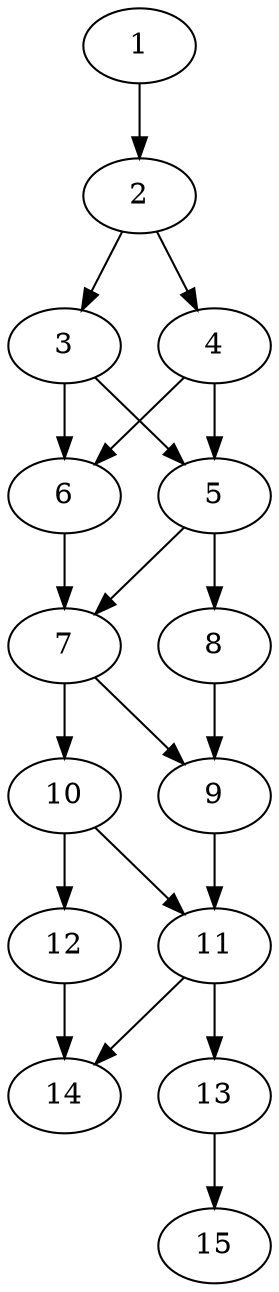 // DAG automatically generated by daggen at Thu Oct  3 13:59:27 2019
// ./daggen --dot -n 15 --ccr 0.4 --fat 0.3 --regular 0.5 --density 0.9 --mindata 5242880 --maxdata 52428800 
digraph G {
  1 [size="83376640", alpha="0.13", expect_size="33350656"] 
  1 -> 2 [size ="33350656"]
  2 [size="37544960", alpha="0.15", expect_size="15017984"] 
  2 -> 3 [size ="15017984"]
  2 -> 4 [size ="15017984"]
  3 [size="109283840", alpha="0.18", expect_size="43713536"] 
  3 -> 5 [size ="43713536"]
  3 -> 6 [size ="43713536"]
  4 [size="54983680", alpha="0.09", expect_size="21993472"] 
  4 -> 5 [size ="21993472"]
  4 -> 6 [size ="21993472"]
  5 [size="122662400", alpha="0.12", expect_size="49064960"] 
  5 -> 7 [size ="49064960"]
  5 -> 8 [size ="49064960"]
  6 [size="100218880", alpha="0.07", expect_size="40087552"] 
  6 -> 7 [size ="40087552"]
  7 [size="128120320", alpha="0.08", expect_size="51248128"] 
  7 -> 9 [size ="51248128"]
  7 -> 10 [size ="51248128"]
  8 [size="33244160", alpha="0.13", expect_size="13297664"] 
  8 -> 9 [size ="13297664"]
  9 [size="111477760", alpha="0.04", expect_size="44591104"] 
  9 -> 11 [size ="44591104"]
  10 [size="81185280", alpha="0.03", expect_size="32474112"] 
  10 -> 11 [size ="32474112"]
  10 -> 12 [size ="32474112"]
  11 [size="119119360", alpha="0.20", expect_size="47647744"] 
  11 -> 13 [size ="47647744"]
  11 -> 14 [size ="47647744"]
  12 [size="78940160", alpha="0.18", expect_size="31576064"] 
  12 -> 14 [size ="31576064"]
  13 [size="51816960", alpha="0.04", expect_size="20726784"] 
  13 -> 15 [size ="20726784"]
  14 [size="37708800", alpha="0.03", expect_size="15083520"] 
  15 [size="90199040", alpha="0.13", expect_size="36079616"] 
}
